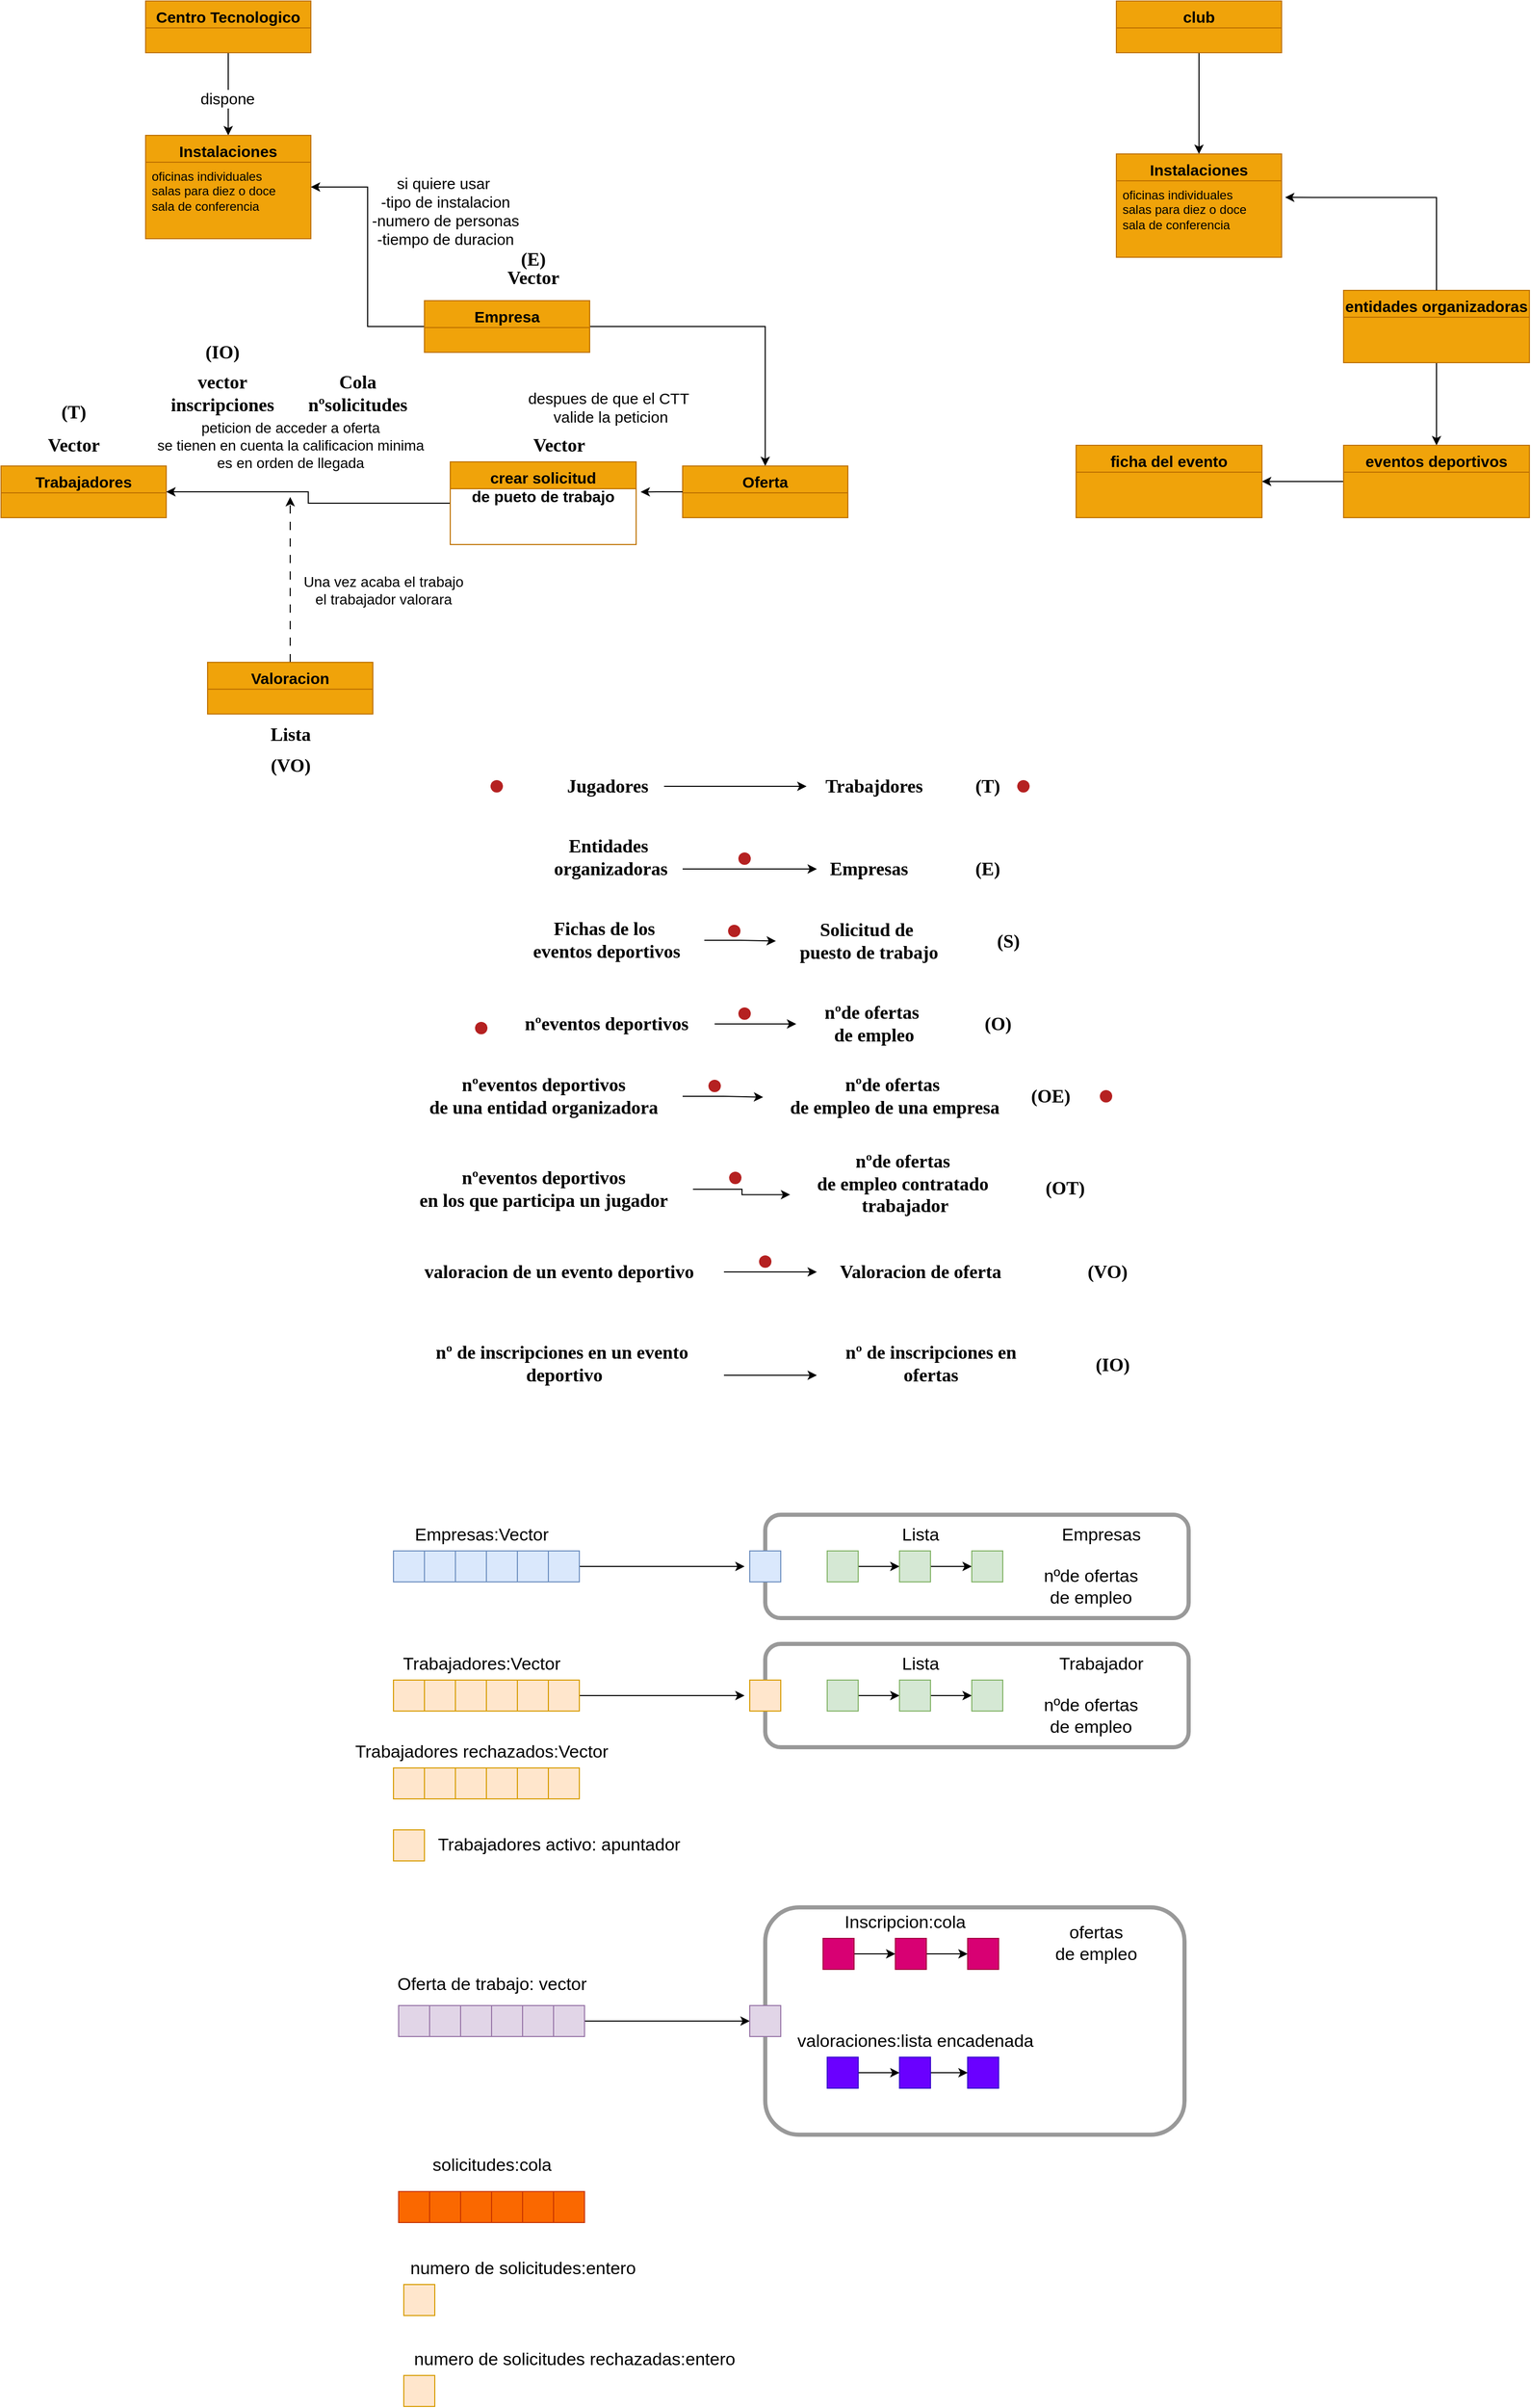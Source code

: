 <mxfile version="22.0.6" type="github">
  <diagram id="C5RBs43oDa-KdzZeNtuy" name="Page-1">
    <mxGraphModel dx="989" dy="1003" grid="1" gridSize="10" guides="1" tooltips="1" connect="1" arrows="1" fold="1" page="1" pageScale="1" pageWidth="827" pageHeight="1169" math="0" shadow="0">
      <root>
        <mxCell id="WIyWlLk6GJQsqaUBKTNV-0" />
        <mxCell id="WIyWlLk6GJQsqaUBKTNV-1" parent="WIyWlLk6GJQsqaUBKTNV-0" />
        <mxCell id="RNl5JlypkhgmCUlUvG7p-22" style="edgeStyle=orthogonalEdgeStyle;rounded=0;orthogonalLoop=1;jettySize=auto;html=1;entryX=0.5;entryY=0;entryDx=0;entryDy=0;" parent="WIyWlLk6GJQsqaUBKTNV-1" source="RNl5JlypkhgmCUlUvG7p-14" target="RNl5JlypkhgmCUlUvG7p-20" edge="1">
          <mxGeometry relative="1" as="geometry" />
        </mxCell>
        <mxCell id="RNl5JlypkhgmCUlUvG7p-23" value="&lt;font style=&quot;font-size: 15px;&quot;&gt;dispone&lt;/font&gt;" style="edgeLabel;html=1;align=center;verticalAlign=middle;resizable=0;points=[];" parent="RNl5JlypkhgmCUlUvG7p-22" vertex="1" connectable="0">
          <mxGeometry x="0.093" y="-1" relative="1" as="geometry">
            <mxPoint as="offset" />
          </mxGeometry>
        </mxCell>
        <mxCell id="RNl5JlypkhgmCUlUvG7p-14" value="&lt;font style=&quot;font-size: 15px;&quot;&gt;Centro Tecnologico&lt;/font&gt;" style="swimlane;fontStyle=1;align=center;verticalAlign=top;childLayout=stackLayout;horizontal=1;startSize=26;horizontalStack=0;resizeParent=1;resizeParentMax=0;resizeLast=0;collapsible=1;marginBottom=0;whiteSpace=wrap;html=1;fillColor=#f0a30a;fontColor=#000000;strokeColor=#BD7000;" parent="WIyWlLk6GJQsqaUBKTNV-1" vertex="1">
          <mxGeometry x="340" y="40" width="160" height="50" as="geometry" />
        </mxCell>
        <mxCell id="RNl5JlypkhgmCUlUvG7p-15" value="" style="text;strokeColor=#BD7000;fillColor=#f0a30a;align=left;verticalAlign=top;spacingLeft=4;spacingRight=4;overflow=hidden;rotatable=0;points=[[0,0.5],[1,0.5]];portConstraint=eastwest;whiteSpace=wrap;html=1;fontColor=#000000;" parent="RNl5JlypkhgmCUlUvG7p-14" vertex="1">
          <mxGeometry y="26" width="160" height="24" as="geometry" />
        </mxCell>
        <mxCell id="RNl5JlypkhgmCUlUvG7p-20" value="&lt;font style=&quot;font-size: 15px;&quot;&gt;Instalaciones&lt;/font&gt;" style="swimlane;fontStyle=1;align=center;verticalAlign=top;childLayout=stackLayout;horizontal=1;startSize=26;horizontalStack=0;resizeParent=1;resizeParentMax=0;resizeLast=0;collapsible=1;marginBottom=0;whiteSpace=wrap;html=1;fillColor=#f0a30a;fontColor=#000000;strokeColor=#BD7000;" parent="WIyWlLk6GJQsqaUBKTNV-1" vertex="1">
          <mxGeometry x="340" y="170" width="160" height="100" as="geometry" />
        </mxCell>
        <mxCell id="RNl5JlypkhgmCUlUvG7p-21" value="oficinas individuales&lt;br&gt;salas para diez o doce&lt;br&gt;sala de conferencia" style="text;strokeColor=#BD7000;fillColor=#f0a30a;align=left;verticalAlign=top;spacingLeft=4;spacingRight=4;overflow=hidden;rotatable=0;points=[[0,0.5],[1,0.5]];portConstraint=eastwest;whiteSpace=wrap;html=1;fontColor=#000000;" parent="RNl5JlypkhgmCUlUvG7p-20" vertex="1">
          <mxGeometry y="26" width="160" height="74" as="geometry" />
        </mxCell>
        <mxCell id="RNl5JlypkhgmCUlUvG7p-26" style="edgeStyle=orthogonalEdgeStyle;rounded=0;orthogonalLoop=1;jettySize=auto;html=1;entryX=1;entryY=0.5;entryDx=0;entryDy=0;" parent="WIyWlLk6GJQsqaUBKTNV-1" source="RNl5JlypkhgmCUlUvG7p-24" target="RNl5JlypkhgmCUlUvG7p-20" edge="1">
          <mxGeometry relative="1" as="geometry" />
        </mxCell>
        <mxCell id="RNl5JlypkhgmCUlUvG7p-30" style="edgeStyle=orthogonalEdgeStyle;rounded=0;orthogonalLoop=1;jettySize=auto;html=1;entryX=0.5;entryY=0;entryDx=0;entryDy=0;" parent="WIyWlLk6GJQsqaUBKTNV-1" source="RNl5JlypkhgmCUlUvG7p-24" target="RNl5JlypkhgmCUlUvG7p-28" edge="1">
          <mxGeometry relative="1" as="geometry" />
        </mxCell>
        <mxCell id="RNl5JlypkhgmCUlUvG7p-24" value="&lt;font style=&quot;font-size: 15px;&quot;&gt;Empresa&lt;/font&gt;" style="swimlane;fontStyle=1;align=center;verticalAlign=top;childLayout=stackLayout;horizontal=1;startSize=26;horizontalStack=0;resizeParent=1;resizeParentMax=0;resizeLast=0;collapsible=1;marginBottom=0;whiteSpace=wrap;html=1;fillColor=#f0a30a;fontColor=#000000;strokeColor=#BD7000;" parent="WIyWlLk6GJQsqaUBKTNV-1" vertex="1">
          <mxGeometry x="610" y="330" width="160" height="50" as="geometry" />
        </mxCell>
        <mxCell id="RNl5JlypkhgmCUlUvG7p-25" value="" style="text;strokeColor=#BD7000;fillColor=#f0a30a;align=left;verticalAlign=top;spacingLeft=4;spacingRight=4;overflow=hidden;rotatable=0;points=[[0,0.5],[1,0.5]];portConstraint=eastwest;whiteSpace=wrap;html=1;fontColor=#000000;" parent="RNl5JlypkhgmCUlUvG7p-24" vertex="1">
          <mxGeometry y="26" width="160" height="24" as="geometry" />
        </mxCell>
        <mxCell id="RNl5JlypkhgmCUlUvG7p-27" value="&lt;font style=&quot;font-size: 15px;&quot;&gt;si quiere usar&amp;nbsp;&lt;br&gt;-tipo de instalacion&lt;br&gt;-numero de personas&lt;br&gt;-tiempo de duracion&lt;/font&gt;" style="text;html=1;align=center;verticalAlign=middle;resizable=0;points=[];autosize=1;strokeColor=none;fillColor=none;" parent="WIyWlLk6GJQsqaUBKTNV-1" vertex="1">
          <mxGeometry x="545" y="198" width="170" height="90" as="geometry" />
        </mxCell>
        <mxCell id="RNl5JlypkhgmCUlUvG7p-28" value="&lt;font style=&quot;font-size: 15px;&quot;&gt;Oferta&lt;/font&gt;" style="swimlane;fontStyle=1;align=center;verticalAlign=top;childLayout=stackLayout;horizontal=1;startSize=26;horizontalStack=0;resizeParent=1;resizeParentMax=0;resizeLast=0;collapsible=1;marginBottom=0;whiteSpace=wrap;html=1;fillColor=#f0a30a;fontColor=#000000;strokeColor=#BD7000;" parent="WIyWlLk6GJQsqaUBKTNV-1" vertex="1">
          <mxGeometry x="860" y="490" width="160" height="50" as="geometry" />
        </mxCell>
        <mxCell id="RNl5JlypkhgmCUlUvG7p-29" value="" style="text;strokeColor=#BD7000;fillColor=#f0a30a;align=left;verticalAlign=top;spacingLeft=4;spacingRight=4;overflow=hidden;rotatable=0;points=[[0,0.5],[1,0.5]];portConstraint=eastwest;whiteSpace=wrap;html=1;fontColor=#000000;" parent="RNl5JlypkhgmCUlUvG7p-28" vertex="1">
          <mxGeometry y="26" width="160" height="24" as="geometry" />
        </mxCell>
        <mxCell id="RNl5JlypkhgmCUlUvG7p-31" value="&lt;font style=&quot;font-size: 15px;&quot;&gt;despues de que el CTT&amp;nbsp;&lt;br&gt;valide la peticion&lt;/font&gt;" style="text;html=1;align=center;verticalAlign=middle;resizable=0;points=[];autosize=1;strokeColor=none;fillColor=none;" parent="WIyWlLk6GJQsqaUBKTNV-1" vertex="1">
          <mxGeometry x="700" y="408" width="180" height="50" as="geometry" />
        </mxCell>
        <mxCell id="RNl5JlypkhgmCUlUvG7p-32" value="&lt;font style=&quot;font-size: 15px;&quot;&gt;Trabajadores&lt;/font&gt;" style="swimlane;fontStyle=1;align=center;verticalAlign=top;childLayout=stackLayout;horizontal=1;startSize=26;horizontalStack=0;resizeParent=1;resizeParentMax=0;resizeLast=0;collapsible=1;marginBottom=0;whiteSpace=wrap;html=1;fillColor=#f0a30a;fontColor=#000000;strokeColor=#BD7000;" parent="WIyWlLk6GJQsqaUBKTNV-1" vertex="1">
          <mxGeometry x="200" y="490" width="160" height="50" as="geometry" />
        </mxCell>
        <mxCell id="RNl5JlypkhgmCUlUvG7p-33" value="" style="text;strokeColor=#BD7000;fillColor=#f0a30a;align=left;verticalAlign=top;spacingLeft=4;spacingRight=4;overflow=hidden;rotatable=0;points=[[0,0.5],[1,0.5]];portConstraint=eastwest;whiteSpace=wrap;html=1;fontColor=#000000;" parent="RNl5JlypkhgmCUlUvG7p-32" vertex="1">
          <mxGeometry y="26" width="160" height="24" as="geometry" />
        </mxCell>
        <mxCell id="RNl5JlypkhgmCUlUvG7p-35" value="&lt;font style=&quot;font-size: 14px;&quot;&gt;peticion de acceder a oferta&lt;br&gt;se tienen en cuenta la calificacion minima&lt;br&gt;es en orden de llegada&lt;/font&gt;" style="text;html=1;align=center;verticalAlign=middle;resizable=0;points=[];autosize=1;strokeColor=none;fillColor=none;" parent="WIyWlLk6GJQsqaUBKTNV-1" vertex="1">
          <mxGeometry x="340" y="440" width="280" height="60" as="geometry" />
        </mxCell>
        <mxCell id="RNl5JlypkhgmCUlUvG7p-38" style="edgeStyle=orthogonalEdgeStyle;rounded=0;orthogonalLoop=1;jettySize=auto;html=1;dashed=1;dashPattern=8 8;" parent="WIyWlLk6GJQsqaUBKTNV-1" source="RNl5JlypkhgmCUlUvG7p-36" edge="1">
          <mxGeometry relative="1" as="geometry">
            <mxPoint x="480" y="520" as="targetPoint" />
          </mxGeometry>
        </mxCell>
        <mxCell id="RNl5JlypkhgmCUlUvG7p-36" value="&lt;font style=&quot;font-size: 15px;&quot;&gt;Valoracion&lt;/font&gt;" style="swimlane;fontStyle=1;align=center;verticalAlign=top;childLayout=stackLayout;horizontal=1;startSize=26;horizontalStack=0;resizeParent=1;resizeParentMax=0;resizeLast=0;collapsible=1;marginBottom=0;whiteSpace=wrap;html=1;fillColor=#f0a30a;fontColor=#000000;strokeColor=#BD7000;" parent="WIyWlLk6GJQsqaUBKTNV-1" vertex="1">
          <mxGeometry x="400" y="680" width="160" height="50" as="geometry" />
        </mxCell>
        <mxCell id="RNl5JlypkhgmCUlUvG7p-37" value="" style="text;strokeColor=#BD7000;fillColor=#f0a30a;align=left;verticalAlign=top;spacingLeft=4;spacingRight=4;overflow=hidden;rotatable=0;points=[[0,0.5],[1,0.5]];portConstraint=eastwest;whiteSpace=wrap;html=1;fontColor=#000000;" parent="RNl5JlypkhgmCUlUvG7p-36" vertex="1">
          <mxGeometry y="26" width="160" height="24" as="geometry" />
        </mxCell>
        <mxCell id="RNl5JlypkhgmCUlUvG7p-39" value="&lt;font style=&quot;font-size: 14px;&quot;&gt;Una vez acaba el trabajo&lt;br&gt;el trabajador valorara&lt;/font&gt;" style="text;html=1;align=center;verticalAlign=middle;resizable=0;points=[];autosize=1;strokeColor=none;fillColor=none;" parent="WIyWlLk6GJQsqaUBKTNV-1" vertex="1">
          <mxGeometry x="480" y="585" width="180" height="50" as="geometry" />
        </mxCell>
        <mxCell id="RNl5JlypkhgmCUlUvG7p-40" value="&lt;font face=&quot;Comic Sans MS&quot; style=&quot;font-size: 18px;&quot;&gt;&lt;b&gt;Vector&lt;/b&gt;&lt;/font&gt;" style="text;html=1;align=center;verticalAlign=middle;resizable=0;points=[];autosize=1;strokeColor=none;fillColor=none;" parent="WIyWlLk6GJQsqaUBKTNV-1" vertex="1">
          <mxGeometry x="230" y="450" width="80" height="40" as="geometry" />
        </mxCell>
        <mxCell id="RNl5JlypkhgmCUlUvG7p-41" value="&lt;font face=&quot;Comic Sans MS&quot; style=&quot;font-size: 18px;&quot;&gt;&lt;b&gt;Vector&lt;/b&gt;&lt;/font&gt;" style="text;html=1;align=center;verticalAlign=middle;resizable=0;points=[];autosize=1;strokeColor=none;fillColor=none;" parent="WIyWlLk6GJQsqaUBKTNV-1" vertex="1">
          <mxGeometry x="700" y="450" width="80" height="40" as="geometry" />
        </mxCell>
        <mxCell id="RNl5JlypkhgmCUlUvG7p-42" value="&lt;font face=&quot;Comic Sans MS&quot; style=&quot;font-size: 18px;&quot;&gt;&lt;b&gt;Cola&lt;br&gt;nºsolicitudes&lt;br&gt;&lt;/b&gt;&lt;/font&gt;" style="text;html=1;align=center;verticalAlign=middle;resizable=0;points=[];autosize=1;strokeColor=none;fillColor=none;" parent="WIyWlLk6GJQsqaUBKTNV-1" vertex="1">
          <mxGeometry x="480" y="390" width="130" height="60" as="geometry" />
        </mxCell>
        <mxCell id="RNl5JlypkhgmCUlUvG7p-43" value="&lt;font face=&quot;Comic Sans MS&quot; style=&quot;font-size: 18px;&quot;&gt;&lt;b&gt;Vector&lt;/b&gt;&lt;/font&gt;" style="text;html=1;align=center;verticalAlign=middle;resizable=0;points=[];autosize=1;strokeColor=none;fillColor=none;" parent="WIyWlLk6GJQsqaUBKTNV-1" vertex="1">
          <mxGeometry x="675" y="288" width="80" height="40" as="geometry" />
        </mxCell>
        <mxCell id="RNl5JlypkhgmCUlUvG7p-44" value="&lt;font face=&quot;Comic Sans MS&quot; style=&quot;font-size: 18px;&quot;&gt;&lt;b&gt;Lista&lt;/b&gt;&lt;/font&gt;" style="text;html=1;align=center;verticalAlign=middle;resizable=0;points=[];autosize=1;strokeColor=none;fillColor=none;" parent="WIyWlLk6GJQsqaUBKTNV-1" vertex="1">
          <mxGeometry x="445" y="730" width="70" height="40" as="geometry" />
        </mxCell>
        <mxCell id="RNl5JlypkhgmCUlUvG7p-45" value="&lt;font face=&quot;Comic Sans MS&quot; style=&quot;font-size: 18px;&quot;&gt;&lt;b&gt;vector&lt;br&gt;inscripciones&lt;br&gt;&lt;/b&gt;&lt;/font&gt;" style="text;html=1;align=center;verticalAlign=middle;resizable=0;points=[];autosize=1;strokeColor=none;fillColor=none;" parent="WIyWlLk6GJQsqaUBKTNV-1" vertex="1">
          <mxGeometry x="349" y="390" width="130" height="60" as="geometry" />
        </mxCell>
        <mxCell id="RNl5JlypkhgmCUlUvG7p-46" value="&lt;font face=&quot;Comic Sans MS&quot; style=&quot;font-size: 18px;&quot;&gt;&lt;b&gt;(T)&lt;/b&gt;&lt;/font&gt;" style="text;html=1;align=center;verticalAlign=middle;resizable=0;points=[];autosize=1;strokeColor=none;fillColor=none;" parent="WIyWlLk6GJQsqaUBKTNV-1" vertex="1">
          <mxGeometry x="245" y="418" width="50" height="40" as="geometry" />
        </mxCell>
        <mxCell id="RNl5JlypkhgmCUlUvG7p-47" value="&lt;font face=&quot;Comic Sans MS&quot; style=&quot;font-size: 18px;&quot;&gt;&lt;b&gt;(IO)&lt;/b&gt;&lt;/font&gt;" style="text;html=1;align=center;verticalAlign=middle;resizable=0;points=[];autosize=1;strokeColor=none;fillColor=none;" parent="WIyWlLk6GJQsqaUBKTNV-1" vertex="1">
          <mxGeometry x="384" y="360" width="60" height="40" as="geometry" />
        </mxCell>
        <mxCell id="RNl5JlypkhgmCUlUvG7p-48" value="&lt;font face=&quot;Comic Sans MS&quot; style=&quot;font-size: 18px;&quot;&gt;&lt;b&gt;(VO)&lt;/b&gt;&lt;/font&gt;" style="text;html=1;align=center;verticalAlign=middle;resizable=0;points=[];autosize=1;strokeColor=none;fillColor=none;" parent="WIyWlLk6GJQsqaUBKTNV-1" vertex="1">
          <mxGeometry x="450" y="760" width="60" height="40" as="geometry" />
        </mxCell>
        <mxCell id="RNl5JlypkhgmCUlUvG7p-49" value="&lt;font face=&quot;Comic Sans MS&quot;&gt;&lt;span style=&quot;font-size: 18px;&quot;&gt;&lt;b&gt;(E)&lt;/b&gt;&lt;/span&gt;&lt;/font&gt;" style="text;html=1;align=center;verticalAlign=middle;resizable=0;points=[];autosize=1;strokeColor=none;fillColor=none;" parent="WIyWlLk6GJQsqaUBKTNV-1" vertex="1">
          <mxGeometry x="690" y="270" width="50" height="40" as="geometry" />
        </mxCell>
        <mxCell id="_K2y9GVvMoKha1thNPKI-4" style="edgeStyle=orthogonalEdgeStyle;rounded=0;orthogonalLoop=1;jettySize=auto;html=1;entryX=0.5;entryY=0;entryDx=0;entryDy=0;" edge="1" parent="WIyWlLk6GJQsqaUBKTNV-1" source="_K2y9GVvMoKha1thNPKI-0" target="_K2y9GVvMoKha1thNPKI-2">
          <mxGeometry relative="1" as="geometry" />
        </mxCell>
        <mxCell id="_K2y9GVvMoKha1thNPKI-0" value="&lt;font style=&quot;font-size: 15px;&quot;&gt;club&lt;/font&gt;" style="swimlane;fontStyle=1;align=center;verticalAlign=top;childLayout=stackLayout;horizontal=1;startSize=26;horizontalStack=0;resizeParent=1;resizeParentMax=0;resizeLast=0;collapsible=1;marginBottom=0;whiteSpace=wrap;html=1;fillColor=#f0a30a;fontColor=#000000;strokeColor=#BD7000;" vertex="1" parent="WIyWlLk6GJQsqaUBKTNV-1">
          <mxGeometry x="1280" y="40" width="160" height="50" as="geometry" />
        </mxCell>
        <mxCell id="_K2y9GVvMoKha1thNPKI-1" value="" style="text;strokeColor=#BD7000;fillColor=#f0a30a;align=left;verticalAlign=top;spacingLeft=4;spacingRight=4;overflow=hidden;rotatable=0;points=[[0,0.5],[1,0.5]];portConstraint=eastwest;whiteSpace=wrap;html=1;fontColor=#000000;" vertex="1" parent="_K2y9GVvMoKha1thNPKI-0">
          <mxGeometry y="26" width="160" height="24" as="geometry" />
        </mxCell>
        <mxCell id="_K2y9GVvMoKha1thNPKI-2" value="&lt;font style=&quot;font-size: 15px;&quot;&gt;Instalaciones&lt;/font&gt;" style="swimlane;fontStyle=1;align=center;verticalAlign=top;childLayout=stackLayout;horizontal=1;startSize=26;horizontalStack=0;resizeParent=1;resizeParentMax=0;resizeLast=0;collapsible=1;marginBottom=0;whiteSpace=wrap;html=1;fillColor=#f0a30a;fontColor=#000000;strokeColor=#BD7000;" vertex="1" parent="WIyWlLk6GJQsqaUBKTNV-1">
          <mxGeometry x="1280" y="188" width="160" height="100" as="geometry" />
        </mxCell>
        <mxCell id="_K2y9GVvMoKha1thNPKI-3" value="oficinas individuales&lt;br&gt;salas para diez o doce&lt;br&gt;sala de conferencia" style="text;strokeColor=#BD7000;fillColor=#f0a30a;align=left;verticalAlign=top;spacingLeft=4;spacingRight=4;overflow=hidden;rotatable=0;points=[[0,0.5],[1,0.5]];portConstraint=eastwest;whiteSpace=wrap;html=1;fontColor=#000000;" vertex="1" parent="_K2y9GVvMoKha1thNPKI-2">
          <mxGeometry y="26" width="160" height="74" as="geometry" />
        </mxCell>
        <mxCell id="_K2y9GVvMoKha1thNPKI-9" style="edgeStyle=orthogonalEdgeStyle;rounded=0;orthogonalLoop=1;jettySize=auto;html=1;entryX=0.5;entryY=0;entryDx=0;entryDy=0;" edge="1" parent="WIyWlLk6GJQsqaUBKTNV-1" source="_K2y9GVvMoKha1thNPKI-5" target="_K2y9GVvMoKha1thNPKI-7">
          <mxGeometry relative="1" as="geometry" />
        </mxCell>
        <mxCell id="_K2y9GVvMoKha1thNPKI-5" value="&lt;font style=&quot;font-size: 15px;&quot;&gt;entidades organizadoras&lt;/font&gt;" style="swimlane;fontStyle=1;align=center;verticalAlign=top;childLayout=stackLayout;horizontal=1;startSize=26;horizontalStack=0;resizeParent=1;resizeParentMax=0;resizeLast=0;collapsible=1;marginBottom=0;whiteSpace=wrap;html=1;fillColor=#f0a30a;fontColor=#000000;strokeColor=#BD7000;" vertex="1" parent="WIyWlLk6GJQsqaUBKTNV-1">
          <mxGeometry x="1500" y="320" width="180" height="70" as="geometry" />
        </mxCell>
        <mxCell id="_K2y9GVvMoKha1thNPKI-6" value="" style="text;strokeColor=#BD7000;fillColor=#f0a30a;align=left;verticalAlign=top;spacingLeft=4;spacingRight=4;overflow=hidden;rotatable=0;points=[[0,0.5],[1,0.5]];portConstraint=eastwest;whiteSpace=wrap;html=1;fontColor=#000000;" vertex="1" parent="_K2y9GVvMoKha1thNPKI-5">
          <mxGeometry y="26" width="180" height="44" as="geometry" />
        </mxCell>
        <mxCell id="_K2y9GVvMoKha1thNPKI-13" style="edgeStyle=orthogonalEdgeStyle;rounded=0;orthogonalLoop=1;jettySize=auto;html=1;entryX=1;entryY=0.5;entryDx=0;entryDy=0;" edge="1" parent="WIyWlLk6GJQsqaUBKTNV-1" source="_K2y9GVvMoKha1thNPKI-7" target="_K2y9GVvMoKha1thNPKI-11">
          <mxGeometry relative="1" as="geometry" />
        </mxCell>
        <mxCell id="_K2y9GVvMoKha1thNPKI-7" value="&lt;font style=&quot;font-size: 15px;&quot;&gt;eventos deportivos&lt;/font&gt;" style="swimlane;fontStyle=1;align=center;verticalAlign=top;childLayout=stackLayout;horizontal=1;startSize=26;horizontalStack=0;resizeParent=1;resizeParentMax=0;resizeLast=0;collapsible=1;marginBottom=0;whiteSpace=wrap;html=1;fillColor=#f0a30a;fontColor=#000000;strokeColor=#BD7000;" vertex="1" parent="WIyWlLk6GJQsqaUBKTNV-1">
          <mxGeometry x="1500" y="470" width="180" height="70" as="geometry" />
        </mxCell>
        <mxCell id="_K2y9GVvMoKha1thNPKI-8" value="" style="text;strokeColor=#BD7000;fillColor=#f0a30a;align=left;verticalAlign=top;spacingLeft=4;spacingRight=4;overflow=hidden;rotatable=0;points=[[0,0.5],[1,0.5]];portConstraint=eastwest;whiteSpace=wrap;html=1;fontColor=#000000;" vertex="1" parent="_K2y9GVvMoKha1thNPKI-7">
          <mxGeometry y="26" width="180" height="44" as="geometry" />
        </mxCell>
        <mxCell id="_K2y9GVvMoKha1thNPKI-10" style="edgeStyle=orthogonalEdgeStyle;rounded=0;orthogonalLoop=1;jettySize=auto;html=1;entryX=1.021;entryY=0.217;entryDx=0;entryDy=0;entryPerimeter=0;" edge="1" parent="WIyWlLk6GJQsqaUBKTNV-1" source="_K2y9GVvMoKha1thNPKI-5" target="_K2y9GVvMoKha1thNPKI-3">
          <mxGeometry relative="1" as="geometry" />
        </mxCell>
        <mxCell id="_K2y9GVvMoKha1thNPKI-11" value="&lt;font style=&quot;font-size: 15px;&quot;&gt;ficha del evento&lt;/font&gt;" style="swimlane;fontStyle=1;align=center;verticalAlign=top;childLayout=stackLayout;horizontal=1;startSize=26;horizontalStack=0;resizeParent=1;resizeParentMax=0;resizeLast=0;collapsible=1;marginBottom=0;whiteSpace=wrap;html=1;fillColor=#f0a30a;fontColor=#000000;strokeColor=#BD7000;" vertex="1" parent="WIyWlLk6GJQsqaUBKTNV-1">
          <mxGeometry x="1241" y="470" width="180" height="70" as="geometry" />
        </mxCell>
        <mxCell id="_K2y9GVvMoKha1thNPKI-12" value="" style="text;strokeColor=#BD7000;fillColor=#f0a30a;align=left;verticalAlign=top;spacingLeft=4;spacingRight=4;overflow=hidden;rotatable=0;points=[[0,0.5],[1,0.5]];portConstraint=eastwest;whiteSpace=wrap;html=1;fontColor=#000000;" vertex="1" parent="_K2y9GVvMoKha1thNPKI-11">
          <mxGeometry y="26" width="180" height="44" as="geometry" />
        </mxCell>
        <mxCell id="_K2y9GVvMoKha1thNPKI-17" style="edgeStyle=orthogonalEdgeStyle;rounded=0;orthogonalLoop=1;jettySize=auto;html=1;" edge="1" parent="WIyWlLk6GJQsqaUBKTNV-1" source="_K2y9GVvMoKha1thNPKI-14" target="RNl5JlypkhgmCUlUvG7p-32">
          <mxGeometry relative="1" as="geometry" />
        </mxCell>
        <mxCell id="_K2y9GVvMoKha1thNPKI-14" value="&lt;font style=&quot;font-size: 15px;&quot;&gt;crear solicitud&lt;br&gt;de pueto de trabajo&lt;br&gt;&lt;/font&gt;" style="swimlane;fontStyle=1;align=center;verticalAlign=top;childLayout=stackLayout;horizontal=1;startSize=26;horizontalStack=0;resizeParent=1;resizeParentMax=0;resizeLast=0;collapsible=1;marginBottom=0;whiteSpace=wrap;html=1;fillColor=#f0a30a;fontColor=#000000;strokeColor=#BD7000;" vertex="1" collapsed="1" parent="WIyWlLk6GJQsqaUBKTNV-1">
          <mxGeometry x="635" y="486" width="180" height="80" as="geometry">
            <mxRectangle x="635" y="490" width="175" height="50" as="alternateBounds" />
          </mxGeometry>
        </mxCell>
        <mxCell id="_K2y9GVvMoKha1thNPKI-15" value="" style="text;strokeColor=#BD7000;fillColor=#f0a30a;align=left;verticalAlign=top;spacingLeft=4;spacingRight=4;overflow=hidden;rotatable=0;points=[[0,0.5],[1,0.5]];portConstraint=eastwest;whiteSpace=wrap;html=1;fontColor=#000000;" vertex="1" parent="_K2y9GVvMoKha1thNPKI-14">
          <mxGeometry y="26" width="175" height="24" as="geometry" />
        </mxCell>
        <mxCell id="_K2y9GVvMoKha1thNPKI-16" style="edgeStyle=orthogonalEdgeStyle;rounded=0;orthogonalLoop=1;jettySize=auto;html=1;entryX=1.024;entryY=0.364;entryDx=0;entryDy=0;entryPerimeter=0;" edge="1" parent="WIyWlLk6GJQsqaUBKTNV-1" source="RNl5JlypkhgmCUlUvG7p-28" target="_K2y9GVvMoKha1thNPKI-14">
          <mxGeometry relative="1" as="geometry" />
        </mxCell>
        <mxCell id="_K2y9GVvMoKha1thNPKI-20" style="edgeStyle=orthogonalEdgeStyle;rounded=0;orthogonalLoop=1;jettySize=auto;html=1;" edge="1" parent="WIyWlLk6GJQsqaUBKTNV-1" source="_K2y9GVvMoKha1thNPKI-18" target="_K2y9GVvMoKha1thNPKI-19">
          <mxGeometry relative="1" as="geometry" />
        </mxCell>
        <mxCell id="_K2y9GVvMoKha1thNPKI-18" value="&lt;font face=&quot;Comic Sans MS&quot; style=&quot;font-size: 18px;&quot;&gt;&lt;b&gt;Jugadores&lt;/b&gt;&lt;/font&gt;" style="text;html=1;align=center;verticalAlign=middle;resizable=0;points=[];autosize=1;strokeColor=none;fillColor=none;" vertex="1" parent="WIyWlLk6GJQsqaUBKTNV-1">
          <mxGeometry x="732" y="780" width="110" height="40" as="geometry" />
        </mxCell>
        <mxCell id="_K2y9GVvMoKha1thNPKI-19" value="&lt;font face=&quot;Comic Sans MS&quot; style=&quot;font-size: 18px;&quot;&gt;&lt;b&gt;Trabajdores&lt;/b&gt;&lt;/font&gt;" style="text;html=1;align=center;verticalAlign=middle;resizable=0;points=[];autosize=1;strokeColor=none;fillColor=none;" vertex="1" parent="WIyWlLk6GJQsqaUBKTNV-1">
          <mxGeometry x="980" y="780" width="130" height="40" as="geometry" />
        </mxCell>
        <mxCell id="_K2y9GVvMoKha1thNPKI-23" style="edgeStyle=orthogonalEdgeStyle;rounded=0;orthogonalLoop=1;jettySize=auto;html=1;" edge="1" parent="WIyWlLk6GJQsqaUBKTNV-1" source="_K2y9GVvMoKha1thNPKI-21" target="_K2y9GVvMoKha1thNPKI-22">
          <mxGeometry relative="1" as="geometry" />
        </mxCell>
        <mxCell id="_K2y9GVvMoKha1thNPKI-21" value="&lt;font face=&quot;Comic Sans MS&quot; style=&quot;font-size: 18px;&quot;&gt;&lt;b&gt;Entidades&amp;nbsp;&lt;br&gt;organizadoras&lt;br&gt;&lt;br&gt;&lt;/b&gt;&lt;/font&gt;" style="text;html=1;align=center;verticalAlign=middle;resizable=0;points=[];autosize=1;strokeColor=none;fillColor=none;" vertex="1" parent="WIyWlLk6GJQsqaUBKTNV-1">
          <mxGeometry x="720" y="840" width="140" height="80" as="geometry" />
        </mxCell>
        <mxCell id="_K2y9GVvMoKha1thNPKI-22" value="&lt;font face=&quot;Comic Sans MS&quot; style=&quot;font-size: 18px;&quot;&gt;&lt;b&gt;Empresas&lt;/b&gt;&lt;/font&gt;" style="text;html=1;align=center;verticalAlign=middle;resizable=0;points=[];autosize=1;strokeColor=none;fillColor=none;" vertex="1" parent="WIyWlLk6GJQsqaUBKTNV-1">
          <mxGeometry x="990" y="860" width="100" height="40" as="geometry" />
        </mxCell>
        <mxCell id="_K2y9GVvMoKha1thNPKI-24" value="&lt;font face=&quot;Comic Sans MS&quot; style=&quot;font-size: 18px;&quot;&gt;&lt;b&gt;Fichas de los&amp;nbsp;&lt;br&gt;eventos deportivos&lt;br&gt;&lt;/b&gt;&lt;/font&gt;" style="text;html=1;align=center;verticalAlign=middle;resizable=0;points=[];autosize=1;strokeColor=none;fillColor=none;" vertex="1" parent="WIyWlLk6GJQsqaUBKTNV-1">
          <mxGeometry x="691" y="919" width="190" height="60" as="geometry" />
        </mxCell>
        <mxCell id="_K2y9GVvMoKha1thNPKI-26" value="&lt;font face=&quot;Comic Sans MS&quot; style=&quot;font-size: 18px;&quot;&gt;&lt;b&gt;Solicitud de&amp;nbsp;&lt;br&gt;puesto de trabajo&lt;br&gt;&lt;/b&gt;&lt;/font&gt;" style="text;html=1;align=center;verticalAlign=middle;resizable=0;points=[];autosize=1;strokeColor=none;fillColor=none;" vertex="1" parent="WIyWlLk6GJQsqaUBKTNV-1">
          <mxGeometry x="950" y="920" width="180" height="60" as="geometry" />
        </mxCell>
        <mxCell id="_K2y9GVvMoKha1thNPKI-27" style="edgeStyle=orthogonalEdgeStyle;rounded=0;orthogonalLoop=1;jettySize=auto;html=1;entryX=0.002;entryY=0.496;entryDx=0;entryDy=0;entryPerimeter=0;" edge="1" parent="WIyWlLk6GJQsqaUBKTNV-1" source="_K2y9GVvMoKha1thNPKI-24" target="_K2y9GVvMoKha1thNPKI-26">
          <mxGeometry relative="1" as="geometry" />
        </mxCell>
        <mxCell id="_K2y9GVvMoKha1thNPKI-28" value="&lt;font face=&quot;Comic Sans MS&quot;&gt;&lt;span style=&quot;font-size: 18px;&quot;&gt;&lt;b&gt;(T)&lt;/b&gt;&lt;/span&gt;&lt;/font&gt;" style="text;html=1;align=center;verticalAlign=middle;resizable=0;points=[];autosize=1;strokeColor=none;fillColor=none;" vertex="1" parent="WIyWlLk6GJQsqaUBKTNV-1">
          <mxGeometry x="1130" y="780" width="50" height="40" as="geometry" />
        </mxCell>
        <mxCell id="_K2y9GVvMoKha1thNPKI-29" value="&lt;font face=&quot;Comic Sans MS&quot;&gt;&lt;span style=&quot;font-size: 18px;&quot;&gt;&lt;b&gt;(E)&lt;/b&gt;&lt;/span&gt;&lt;/font&gt;" style="text;html=1;align=center;verticalAlign=middle;resizable=0;points=[];autosize=1;strokeColor=none;fillColor=none;" vertex="1" parent="WIyWlLk6GJQsqaUBKTNV-1">
          <mxGeometry x="1130" y="860" width="50" height="40" as="geometry" />
        </mxCell>
        <mxCell id="_K2y9GVvMoKha1thNPKI-30" value="&lt;font face=&quot;Comic Sans MS&quot;&gt;&lt;span style=&quot;font-size: 18px;&quot;&gt;&lt;b&gt;(S)&lt;/b&gt;&lt;/span&gt;&lt;/font&gt;" style="text;html=1;align=center;verticalAlign=middle;resizable=0;points=[];autosize=1;strokeColor=none;fillColor=none;" vertex="1" parent="WIyWlLk6GJQsqaUBKTNV-1">
          <mxGeometry x="1150" y="930" width="50" height="40" as="geometry" />
        </mxCell>
        <mxCell id="_K2y9GVvMoKha1thNPKI-37" style="edgeStyle=orthogonalEdgeStyle;rounded=0;orthogonalLoop=1;jettySize=auto;html=1;" edge="1" parent="WIyWlLk6GJQsqaUBKTNV-1" source="_K2y9GVvMoKha1thNPKI-31" target="_K2y9GVvMoKha1thNPKI-36">
          <mxGeometry relative="1" as="geometry" />
        </mxCell>
        <mxCell id="_K2y9GVvMoKha1thNPKI-31" value="&lt;font face=&quot;Comic Sans MS&quot; style=&quot;font-size: 18px;&quot;&gt;&lt;b&gt;nºeventos deportivos&lt;br&gt;&lt;/b&gt;&lt;/font&gt;" style="text;html=1;align=center;verticalAlign=middle;resizable=0;points=[];autosize=1;strokeColor=none;fillColor=none;" vertex="1" parent="WIyWlLk6GJQsqaUBKTNV-1">
          <mxGeometry x="681" y="1010" width="210" height="40" as="geometry" />
        </mxCell>
        <mxCell id="_K2y9GVvMoKha1thNPKI-32" value="&lt;font face=&quot;Comic Sans MS&quot; style=&quot;font-size: 18px;&quot;&gt;&lt;b&gt;nºeventos deportivos&lt;br&gt;de una entidad organizadora&lt;br&gt;&lt;/b&gt;&lt;/font&gt;" style="text;html=1;align=center;verticalAlign=middle;resizable=0;points=[];autosize=1;strokeColor=none;fillColor=none;" vertex="1" parent="WIyWlLk6GJQsqaUBKTNV-1">
          <mxGeometry x="590" y="1070" width="270" height="60" as="geometry" />
        </mxCell>
        <mxCell id="_K2y9GVvMoKha1thNPKI-33" value="&lt;font face=&quot;Comic Sans MS&quot; style=&quot;font-size: 18px;&quot;&gt;&lt;b&gt;nºeventos deportivos&lt;br&gt;en los que participa un jugador&lt;br&gt;&lt;/b&gt;&lt;/font&gt;" style="text;html=1;align=center;verticalAlign=middle;resizable=0;points=[];autosize=1;strokeColor=none;fillColor=none;" vertex="1" parent="WIyWlLk6GJQsqaUBKTNV-1">
          <mxGeometry x="580" y="1160" width="290" height="60" as="geometry" />
        </mxCell>
        <mxCell id="_K2y9GVvMoKha1thNPKI-34" value="&lt;font face=&quot;Comic Sans MS&quot; style=&quot;font-size: 18px;&quot;&gt;&lt;b&gt;valoracion de un evento deportivo&lt;br&gt;&lt;/b&gt;&lt;/font&gt;" style="text;html=1;align=center;verticalAlign=middle;resizable=0;points=[];autosize=1;strokeColor=none;fillColor=none;" vertex="1" parent="WIyWlLk6GJQsqaUBKTNV-1">
          <mxGeometry x="580" y="1250" width="320" height="40" as="geometry" />
        </mxCell>
        <mxCell id="_K2y9GVvMoKha1thNPKI-49" style="edgeStyle=orthogonalEdgeStyle;rounded=0;orthogonalLoop=1;jettySize=auto;html=1;" edge="1" parent="WIyWlLk6GJQsqaUBKTNV-1" source="_K2y9GVvMoKha1thNPKI-35" target="_K2y9GVvMoKha1thNPKI-47">
          <mxGeometry relative="1" as="geometry" />
        </mxCell>
        <mxCell id="_K2y9GVvMoKha1thNPKI-35" value="&lt;font face=&quot;Comic Sans MS&quot; style=&quot;font-size: 18px;&quot;&gt;&lt;b&gt;nº de inscripciones en un evento&amp;nbsp;&lt;br&gt;deportivo&lt;br&gt;&lt;br&gt;&lt;/b&gt;&lt;/font&gt;" style="text;html=1;align=center;verticalAlign=middle;resizable=0;points=[];autosize=1;strokeColor=none;fillColor=none;" vertex="1" parent="WIyWlLk6GJQsqaUBKTNV-1">
          <mxGeometry x="590" y="1330" width="310" height="80" as="geometry" />
        </mxCell>
        <mxCell id="_K2y9GVvMoKha1thNPKI-36" value="&lt;font face=&quot;Comic Sans MS&quot; style=&quot;font-size: 18px;&quot;&gt;&lt;b&gt;nºde ofertas&amp;nbsp;&lt;br&gt;de empleo&lt;br&gt;&lt;/b&gt;&lt;/font&gt;" style="text;html=1;align=center;verticalAlign=middle;resizable=0;points=[];autosize=1;strokeColor=none;fillColor=none;" vertex="1" parent="WIyWlLk6GJQsqaUBKTNV-1">
          <mxGeometry x="970" y="1000" width="150" height="60" as="geometry" />
        </mxCell>
        <mxCell id="_K2y9GVvMoKha1thNPKI-38" value="&lt;font face=&quot;Comic Sans MS&quot;&gt;&lt;span style=&quot;font-size: 18px;&quot;&gt;&lt;b&gt;(O)&lt;/b&gt;&lt;/span&gt;&lt;/font&gt;" style="text;html=1;align=center;verticalAlign=middle;resizable=0;points=[];autosize=1;strokeColor=none;fillColor=none;" vertex="1" parent="WIyWlLk6GJQsqaUBKTNV-1">
          <mxGeometry x="1140" y="1010" width="50" height="40" as="geometry" />
        </mxCell>
        <mxCell id="_K2y9GVvMoKha1thNPKI-39" value="&lt;font face=&quot;Comic Sans MS&quot; style=&quot;font-size: 18px;&quot;&gt;&lt;b&gt;nºde ofertas&amp;nbsp;&lt;br&gt;de empleo de una empresa&lt;br&gt;&lt;/b&gt;&lt;/font&gt;" style="text;html=1;align=center;verticalAlign=middle;resizable=0;points=[];autosize=1;strokeColor=none;fillColor=none;" vertex="1" parent="WIyWlLk6GJQsqaUBKTNV-1">
          <mxGeometry x="940" y="1070" width="250" height="60" as="geometry" />
        </mxCell>
        <mxCell id="_K2y9GVvMoKha1thNPKI-40" style="edgeStyle=orthogonalEdgeStyle;rounded=0;orthogonalLoop=1;jettySize=auto;html=1;entryX=-0.008;entryY=0.514;entryDx=0;entryDy=0;entryPerimeter=0;" edge="1" parent="WIyWlLk6GJQsqaUBKTNV-1" source="_K2y9GVvMoKha1thNPKI-32" target="_K2y9GVvMoKha1thNPKI-39">
          <mxGeometry relative="1" as="geometry" />
        </mxCell>
        <mxCell id="_K2y9GVvMoKha1thNPKI-41" value="&lt;font face=&quot;Comic Sans MS&quot;&gt;&lt;span style=&quot;font-size: 18px;&quot;&gt;&lt;b&gt;(OE)&lt;/b&gt;&lt;/span&gt;&lt;/font&gt;" style="text;html=1;align=center;verticalAlign=middle;resizable=0;points=[];autosize=1;strokeColor=none;fillColor=none;" vertex="1" parent="WIyWlLk6GJQsqaUBKTNV-1">
          <mxGeometry x="1186" y="1080" width="60" height="40" as="geometry" />
        </mxCell>
        <mxCell id="_K2y9GVvMoKha1thNPKI-42" value="&lt;font face=&quot;Comic Sans MS&quot; style=&quot;font-size: 18px;&quot;&gt;&lt;b&gt;nºde ofertas&amp;nbsp;&lt;br&gt;de empleo contratado&amp;nbsp;&lt;br&gt;trabajador&lt;br&gt;&lt;/b&gt;&lt;/font&gt;" style="text;html=1;align=center;verticalAlign=middle;resizable=0;points=[];autosize=1;strokeColor=none;fillColor=none;" vertex="1" parent="WIyWlLk6GJQsqaUBKTNV-1">
          <mxGeometry x="965" y="1145" width="220" height="80" as="geometry" />
        </mxCell>
        <mxCell id="_K2y9GVvMoKha1thNPKI-43" style="edgeStyle=orthogonalEdgeStyle;rounded=0;orthogonalLoop=1;jettySize=auto;html=1;entryX=-0.004;entryY=0.628;entryDx=0;entryDy=0;entryPerimeter=0;" edge="1" parent="WIyWlLk6GJQsqaUBKTNV-1" source="_K2y9GVvMoKha1thNPKI-33" target="_K2y9GVvMoKha1thNPKI-42">
          <mxGeometry relative="1" as="geometry" />
        </mxCell>
        <mxCell id="_K2y9GVvMoKha1thNPKI-44" value="&lt;font face=&quot;Comic Sans MS&quot;&gt;&lt;span style=&quot;font-size: 18px;&quot;&gt;&lt;b&gt;(OT)&lt;/b&gt;&lt;/span&gt;&lt;/font&gt;" style="text;html=1;align=center;verticalAlign=middle;resizable=0;points=[];autosize=1;strokeColor=none;fillColor=none;" vertex="1" parent="WIyWlLk6GJQsqaUBKTNV-1">
          <mxGeometry x="1200" y="1169" width="60" height="40" as="geometry" />
        </mxCell>
        <mxCell id="_K2y9GVvMoKha1thNPKI-45" value="&lt;font face=&quot;Comic Sans MS&quot; style=&quot;font-size: 18px;&quot;&gt;&lt;b&gt;Valoracion de oferta&lt;/b&gt;&lt;/font&gt;" style="text;html=1;align=center;verticalAlign=middle;resizable=0;points=[];autosize=1;strokeColor=none;fillColor=none;" vertex="1" parent="WIyWlLk6GJQsqaUBKTNV-1">
          <mxGeometry x="990" y="1250" width="200" height="40" as="geometry" />
        </mxCell>
        <mxCell id="_K2y9GVvMoKha1thNPKI-46" style="edgeStyle=orthogonalEdgeStyle;rounded=0;orthogonalLoop=1;jettySize=auto;html=1;entryX=0;entryY=0.5;entryDx=0;entryDy=0;entryPerimeter=0;" edge="1" parent="WIyWlLk6GJQsqaUBKTNV-1" source="_K2y9GVvMoKha1thNPKI-34" target="_K2y9GVvMoKha1thNPKI-45">
          <mxGeometry relative="1" as="geometry" />
        </mxCell>
        <mxCell id="_K2y9GVvMoKha1thNPKI-47" value="&lt;font face=&quot;Comic Sans MS&quot; style=&quot;font-size: 18px;&quot;&gt;&lt;b&gt;nº de inscripciones en&lt;br&gt;ofertas&lt;br&gt;&lt;br&gt;&lt;/b&gt;&lt;/font&gt;" style="text;html=1;align=center;verticalAlign=middle;resizable=0;points=[];autosize=1;strokeColor=none;fillColor=none;" vertex="1" parent="WIyWlLk6GJQsqaUBKTNV-1">
          <mxGeometry x="990" y="1330" width="220" height="80" as="geometry" />
        </mxCell>
        <mxCell id="_K2y9GVvMoKha1thNPKI-48" value="&lt;font face=&quot;Comic Sans MS&quot;&gt;&lt;span style=&quot;font-size: 18px;&quot;&gt;&lt;b&gt;(VO)&lt;/b&gt;&lt;/span&gt;&lt;/font&gt;" style="text;html=1;align=center;verticalAlign=middle;resizable=0;points=[];autosize=1;strokeColor=none;fillColor=none;" vertex="1" parent="WIyWlLk6GJQsqaUBKTNV-1">
          <mxGeometry x="1241" y="1250" width="60" height="40" as="geometry" />
        </mxCell>
        <mxCell id="_K2y9GVvMoKha1thNPKI-50" value="&lt;font face=&quot;Comic Sans MS&quot;&gt;&lt;span style=&quot;font-size: 18px;&quot;&gt;&lt;b&gt;(IO)&lt;/b&gt;&lt;/span&gt;&lt;/font&gt;" style="text;html=1;align=center;verticalAlign=middle;resizable=0;points=[];autosize=1;strokeColor=none;fillColor=none;" vertex="1" parent="WIyWlLk6GJQsqaUBKTNV-1">
          <mxGeometry x="1246" y="1340" width="60" height="40" as="geometry" />
        </mxCell>
        <mxCell id="_K2y9GVvMoKha1thNPKI-52" value="" style="shape=waypoint;sketch=0;size=6;pointerEvents=1;points=[];fillColor=none;resizable=0;rotatable=0;perimeter=centerPerimeter;snapToPoint=1;fontSize=14;fontColor=#FFC43B;strokeWidth=4;strokeColor=#b52121;" vertex="1" parent="WIyWlLk6GJQsqaUBKTNV-1">
          <mxGeometry x="1180" y="790" width="20" height="20" as="geometry" />
        </mxCell>
        <mxCell id="_K2y9GVvMoKha1thNPKI-54" value="" style="shape=waypoint;sketch=0;size=6;pointerEvents=1;points=[];fillColor=none;resizable=0;rotatable=0;perimeter=centerPerimeter;snapToPoint=1;fontSize=14;fontColor=#FFC43B;strokeWidth=4;strokeColor=#b52121;" vertex="1" parent="WIyWlLk6GJQsqaUBKTNV-1">
          <mxGeometry x="670" y="790" width="20" height="20" as="geometry" />
        </mxCell>
        <mxCell id="_K2y9GVvMoKha1thNPKI-55" value="" style="shape=waypoint;sketch=0;size=6;pointerEvents=1;points=[];fillColor=none;resizable=0;rotatable=0;perimeter=centerPerimeter;snapToPoint=1;fontSize=14;fontColor=#FFC43B;strokeWidth=4;strokeColor=#b52121;" vertex="1" parent="WIyWlLk6GJQsqaUBKTNV-1">
          <mxGeometry x="655" y="1024" width="20" height="20" as="geometry" />
        </mxCell>
        <mxCell id="_K2y9GVvMoKha1thNPKI-56" value="" style="shape=waypoint;sketch=0;size=6;pointerEvents=1;points=[];fillColor=none;resizable=0;rotatable=0;perimeter=centerPerimeter;snapToPoint=1;fontSize=14;fontColor=#FFC43B;strokeWidth=4;strokeColor=#b52121;" vertex="1" parent="WIyWlLk6GJQsqaUBKTNV-1">
          <mxGeometry x="1260" y="1090" width="20" height="20" as="geometry" />
        </mxCell>
        <mxCell id="_K2y9GVvMoKha1thNPKI-57" value="" style="shape=waypoint;sketch=0;size=6;pointerEvents=1;points=[];fillColor=none;resizable=0;rotatable=0;perimeter=centerPerimeter;snapToPoint=1;fontSize=14;fontColor=#FFC43B;strokeWidth=4;strokeColor=#b52121;" vertex="1" parent="WIyWlLk6GJQsqaUBKTNV-1">
          <mxGeometry x="910" y="860" width="20" height="20" as="geometry" />
        </mxCell>
        <mxCell id="_K2y9GVvMoKha1thNPKI-58" value="" style="shape=waypoint;sketch=0;size=6;pointerEvents=1;points=[];fillColor=none;resizable=0;rotatable=0;perimeter=centerPerimeter;snapToPoint=1;fontSize=14;fontColor=#FFC43B;strokeWidth=4;strokeColor=#b52121;" vertex="1" parent="WIyWlLk6GJQsqaUBKTNV-1">
          <mxGeometry x="900" y="930" width="20" height="20" as="geometry" />
        </mxCell>
        <mxCell id="_K2y9GVvMoKha1thNPKI-59" value="" style="shape=waypoint;sketch=0;size=6;pointerEvents=1;points=[];fillColor=none;resizable=0;rotatable=0;perimeter=centerPerimeter;snapToPoint=1;fontSize=14;fontColor=#FFC43B;strokeWidth=4;strokeColor=#b52121;" vertex="1" parent="WIyWlLk6GJQsqaUBKTNV-1">
          <mxGeometry x="881" y="1080" width="20" height="20" as="geometry" />
        </mxCell>
        <mxCell id="_K2y9GVvMoKha1thNPKI-60" value="" style="shape=waypoint;sketch=0;size=6;pointerEvents=1;points=[];fillColor=none;resizable=0;rotatable=0;perimeter=centerPerimeter;snapToPoint=1;fontSize=14;fontColor=#FFC43B;strokeWidth=4;strokeColor=#b52121;" vertex="1" parent="WIyWlLk6GJQsqaUBKTNV-1">
          <mxGeometry x="910" y="1010" width="20" height="20" as="geometry" />
        </mxCell>
        <mxCell id="_K2y9GVvMoKha1thNPKI-61" value="" style="shape=waypoint;sketch=0;size=6;pointerEvents=1;points=[];fillColor=none;resizable=0;rotatable=0;perimeter=centerPerimeter;snapToPoint=1;fontSize=14;fontColor=#FFC43B;strokeWidth=4;strokeColor=#b52121;" vertex="1" parent="WIyWlLk6GJQsqaUBKTNV-1">
          <mxGeometry x="901" y="1169" width="20" height="20" as="geometry" />
        </mxCell>
        <mxCell id="_K2y9GVvMoKha1thNPKI-62" value="" style="shape=waypoint;sketch=0;size=6;pointerEvents=1;points=[];fillColor=none;resizable=0;rotatable=0;perimeter=centerPerimeter;snapToPoint=1;fontSize=14;fontColor=#FFC43B;strokeWidth=4;strokeColor=#b52121;" vertex="1" parent="WIyWlLk6GJQsqaUBKTNV-1">
          <mxGeometry x="930" y="1250" width="20" height="20" as="geometry" />
        </mxCell>
        <mxCell id="_K2y9GVvMoKha1thNPKI-63" value="" style="whiteSpace=wrap;html=1;fillColor=#dae8fc;strokeColor=#6c8ebf;" vertex="1" parent="WIyWlLk6GJQsqaUBKTNV-1">
          <mxGeometry x="580" y="1540" width="30" height="30" as="geometry" />
        </mxCell>
        <mxCell id="_K2y9GVvMoKha1thNPKI-64" value="" style="whiteSpace=wrap;html=1;fillColor=#dae8fc;strokeColor=#6c8ebf;" vertex="1" parent="WIyWlLk6GJQsqaUBKTNV-1">
          <mxGeometry x="610" y="1540" width="30" height="30" as="geometry" />
        </mxCell>
        <mxCell id="_K2y9GVvMoKha1thNPKI-65" value="" style="whiteSpace=wrap;html=1;fillColor=#dae8fc;strokeColor=#6c8ebf;" vertex="1" parent="WIyWlLk6GJQsqaUBKTNV-1">
          <mxGeometry x="640" y="1540" width="30" height="30" as="geometry" />
        </mxCell>
        <mxCell id="_K2y9GVvMoKha1thNPKI-66" value="" style="whiteSpace=wrap;html=1;fillColor=#dae8fc;strokeColor=#6c8ebf;" vertex="1" parent="WIyWlLk6GJQsqaUBKTNV-1">
          <mxGeometry x="670" y="1540" width="30" height="30" as="geometry" />
        </mxCell>
        <mxCell id="_K2y9GVvMoKha1thNPKI-67" value="" style="whiteSpace=wrap;html=1;fillColor=#dae8fc;strokeColor=#6c8ebf;" vertex="1" parent="WIyWlLk6GJQsqaUBKTNV-1">
          <mxGeometry x="700" y="1540" width="30" height="30" as="geometry" />
        </mxCell>
        <mxCell id="_K2y9GVvMoKha1thNPKI-75" style="edgeStyle=orthogonalEdgeStyle;rounded=0;orthogonalLoop=1;jettySize=auto;html=1;" edge="1" parent="WIyWlLk6GJQsqaUBKTNV-1" source="_K2y9GVvMoKha1thNPKI-68">
          <mxGeometry relative="1" as="geometry">
            <mxPoint x="920" y="1555" as="targetPoint" />
          </mxGeometry>
        </mxCell>
        <mxCell id="_K2y9GVvMoKha1thNPKI-68" value="" style="whiteSpace=wrap;html=1;fillColor=#dae8fc;strokeColor=#6c8ebf;" vertex="1" parent="WIyWlLk6GJQsqaUBKTNV-1">
          <mxGeometry x="730" y="1540" width="30" height="30" as="geometry" />
        </mxCell>
        <mxCell id="_K2y9GVvMoKha1thNPKI-69" value="&lt;font style=&quot;font-size: 17px;&quot;&gt;Empresas:Vector&lt;/font&gt;" style="text;html=1;align=center;verticalAlign=middle;resizable=0;points=[];autosize=1;strokeColor=none;fillColor=none;" vertex="1" parent="WIyWlLk6GJQsqaUBKTNV-1">
          <mxGeometry x="590" y="1510" width="150" height="30" as="geometry" />
        </mxCell>
        <mxCell id="_K2y9GVvMoKha1thNPKI-70" value="" style="whiteSpace=wrap;html=1;perimeterSpacing=1;strokeWidth=4;opacity=40;rounded=1;" vertex="1" parent="WIyWlLk6GJQsqaUBKTNV-1">
          <mxGeometry x="940" y="1505" width="410" height="100" as="geometry" />
        </mxCell>
        <mxCell id="_K2y9GVvMoKha1thNPKI-71" value="" style="whiteSpace=wrap;html=1;fillColor=#dae8fc;strokeColor=#6c8ebf;" vertex="1" parent="WIyWlLk6GJQsqaUBKTNV-1">
          <mxGeometry x="925" y="1540" width="30" height="30" as="geometry" />
        </mxCell>
        <mxCell id="_K2y9GVvMoKha1thNPKI-76" style="edgeStyle=orthogonalEdgeStyle;rounded=0;orthogonalLoop=1;jettySize=auto;html=1;entryX=0;entryY=0.5;entryDx=0;entryDy=0;" edge="1" parent="WIyWlLk6GJQsqaUBKTNV-1" source="_K2y9GVvMoKha1thNPKI-72" target="_K2y9GVvMoKha1thNPKI-73">
          <mxGeometry relative="1" as="geometry" />
        </mxCell>
        <mxCell id="_K2y9GVvMoKha1thNPKI-72" value="" style="whiteSpace=wrap;html=1;fillColor=#d5e8d4;strokeColor=#82b366;" vertex="1" parent="WIyWlLk6GJQsqaUBKTNV-1">
          <mxGeometry x="1000" y="1540" width="30" height="30" as="geometry" />
        </mxCell>
        <mxCell id="_K2y9GVvMoKha1thNPKI-77" value="" style="edgeStyle=orthogonalEdgeStyle;rounded=0;orthogonalLoop=1;jettySize=auto;html=1;" edge="1" parent="WIyWlLk6GJQsqaUBKTNV-1" source="_K2y9GVvMoKha1thNPKI-73" target="_K2y9GVvMoKha1thNPKI-74">
          <mxGeometry relative="1" as="geometry" />
        </mxCell>
        <mxCell id="_K2y9GVvMoKha1thNPKI-73" value="" style="whiteSpace=wrap;html=1;fillColor=#d5e8d4;strokeColor=#82b366;" vertex="1" parent="WIyWlLk6GJQsqaUBKTNV-1">
          <mxGeometry x="1070" y="1540" width="30" height="30" as="geometry" />
        </mxCell>
        <mxCell id="_K2y9GVvMoKha1thNPKI-74" value="" style="whiteSpace=wrap;html=1;fillColor=#d5e8d4;strokeColor=#82b366;" vertex="1" parent="WIyWlLk6GJQsqaUBKTNV-1">
          <mxGeometry x="1140" y="1540" width="30" height="30" as="geometry" />
        </mxCell>
        <mxCell id="_K2y9GVvMoKha1thNPKI-78" value="&lt;font style=&quot;font-size: 17px;&quot;&gt;nºde ofertas&lt;br&gt;de empleo&lt;br&gt;&lt;/font&gt;" style="text;html=1;align=center;verticalAlign=middle;resizable=0;points=[];autosize=1;strokeColor=none;fillColor=none;" vertex="1" parent="WIyWlLk6GJQsqaUBKTNV-1">
          <mxGeometry x="1200" y="1550" width="110" height="50" as="geometry" />
        </mxCell>
        <mxCell id="_K2y9GVvMoKha1thNPKI-79" value="&lt;font style=&quot;font-size: 17px;&quot;&gt;Empresas&lt;/font&gt;" style="text;html=1;align=center;verticalAlign=middle;resizable=0;points=[];autosize=1;strokeColor=none;fillColor=none;" vertex="1" parent="WIyWlLk6GJQsqaUBKTNV-1">
          <mxGeometry x="1215" y="1510" width="100" height="30" as="geometry" />
        </mxCell>
        <mxCell id="_K2y9GVvMoKha1thNPKI-80" value="&lt;font style=&quot;font-size: 17px;&quot;&gt;Lista&lt;/font&gt;" style="text;html=1;align=center;verticalAlign=middle;resizable=0;points=[];autosize=1;strokeColor=none;fillColor=none;" vertex="1" parent="WIyWlLk6GJQsqaUBKTNV-1">
          <mxGeometry x="1060" y="1510" width="60" height="30" as="geometry" />
        </mxCell>
        <mxCell id="_K2y9GVvMoKha1thNPKI-81" value="" style="whiteSpace=wrap;html=1;fillColor=#ffe6cc;strokeColor=#d79b00;" vertex="1" parent="WIyWlLk6GJQsqaUBKTNV-1">
          <mxGeometry x="580" y="1665" width="30" height="30" as="geometry" />
        </mxCell>
        <mxCell id="_K2y9GVvMoKha1thNPKI-82" value="" style="whiteSpace=wrap;html=1;fillColor=#ffe6cc;strokeColor=#d79b00;" vertex="1" parent="WIyWlLk6GJQsqaUBKTNV-1">
          <mxGeometry x="610" y="1665" width="30" height="30" as="geometry" />
        </mxCell>
        <mxCell id="_K2y9GVvMoKha1thNPKI-83" value="" style="whiteSpace=wrap;html=1;fillColor=#ffe6cc;strokeColor=#d79b00;" vertex="1" parent="WIyWlLk6GJQsqaUBKTNV-1">
          <mxGeometry x="640" y="1665" width="30" height="30" as="geometry" />
        </mxCell>
        <mxCell id="_K2y9GVvMoKha1thNPKI-84" value="" style="whiteSpace=wrap;html=1;fillColor=#ffe6cc;strokeColor=#d79b00;" vertex="1" parent="WIyWlLk6GJQsqaUBKTNV-1">
          <mxGeometry x="670" y="1665" width="30" height="30" as="geometry" />
        </mxCell>
        <mxCell id="_K2y9GVvMoKha1thNPKI-85" value="" style="whiteSpace=wrap;html=1;fillColor=#ffe6cc;strokeColor=#d79b00;" vertex="1" parent="WIyWlLk6GJQsqaUBKTNV-1">
          <mxGeometry x="700" y="1665" width="30" height="30" as="geometry" />
        </mxCell>
        <mxCell id="_K2y9GVvMoKha1thNPKI-86" style="edgeStyle=orthogonalEdgeStyle;rounded=0;orthogonalLoop=1;jettySize=auto;html=1;" edge="1" parent="WIyWlLk6GJQsqaUBKTNV-1" source="_K2y9GVvMoKha1thNPKI-87">
          <mxGeometry relative="1" as="geometry">
            <mxPoint x="920" y="1680" as="targetPoint" />
          </mxGeometry>
        </mxCell>
        <mxCell id="_K2y9GVvMoKha1thNPKI-87" value="" style="whiteSpace=wrap;html=1;fillColor=#ffe6cc;strokeColor=#d79b00;" vertex="1" parent="WIyWlLk6GJQsqaUBKTNV-1">
          <mxGeometry x="730" y="1665" width="30" height="30" as="geometry" />
        </mxCell>
        <mxCell id="_K2y9GVvMoKha1thNPKI-88" value="&lt;font style=&quot;font-size: 17px;&quot;&gt;Trabajadores:Vector&lt;/font&gt;" style="text;html=1;align=center;verticalAlign=middle;resizable=0;points=[];autosize=1;strokeColor=none;fillColor=none;" vertex="1" parent="WIyWlLk6GJQsqaUBKTNV-1">
          <mxGeometry x="575" y="1635" width="180" height="30" as="geometry" />
        </mxCell>
        <mxCell id="_K2y9GVvMoKha1thNPKI-89" value="" style="whiteSpace=wrap;html=1;perimeterSpacing=1;strokeWidth=4;opacity=40;rounded=1;" vertex="1" parent="WIyWlLk6GJQsqaUBKTNV-1">
          <mxGeometry x="940" y="1630" width="410" height="100" as="geometry" />
        </mxCell>
        <mxCell id="_K2y9GVvMoKha1thNPKI-90" value="" style="whiteSpace=wrap;html=1;fillColor=#ffe6cc;strokeColor=#d79b00;" vertex="1" parent="WIyWlLk6GJQsqaUBKTNV-1">
          <mxGeometry x="925" y="1665" width="30" height="30" as="geometry" />
        </mxCell>
        <mxCell id="_K2y9GVvMoKha1thNPKI-91" style="edgeStyle=orthogonalEdgeStyle;rounded=0;orthogonalLoop=1;jettySize=auto;html=1;entryX=0;entryY=0.5;entryDx=0;entryDy=0;" edge="1" parent="WIyWlLk6GJQsqaUBKTNV-1" source="_K2y9GVvMoKha1thNPKI-92" target="_K2y9GVvMoKha1thNPKI-94">
          <mxGeometry relative="1" as="geometry" />
        </mxCell>
        <mxCell id="_K2y9GVvMoKha1thNPKI-92" value="" style="whiteSpace=wrap;html=1;fillColor=#d5e8d4;strokeColor=#82b366;" vertex="1" parent="WIyWlLk6GJQsqaUBKTNV-1">
          <mxGeometry x="1000" y="1665" width="30" height="30" as="geometry" />
        </mxCell>
        <mxCell id="_K2y9GVvMoKha1thNPKI-93" value="" style="edgeStyle=orthogonalEdgeStyle;rounded=0;orthogonalLoop=1;jettySize=auto;html=1;" edge="1" parent="WIyWlLk6GJQsqaUBKTNV-1" source="_K2y9GVvMoKha1thNPKI-94" target="_K2y9GVvMoKha1thNPKI-95">
          <mxGeometry relative="1" as="geometry" />
        </mxCell>
        <mxCell id="_K2y9GVvMoKha1thNPKI-94" value="" style="whiteSpace=wrap;html=1;fillColor=#d5e8d4;strokeColor=#82b366;" vertex="1" parent="WIyWlLk6GJQsqaUBKTNV-1">
          <mxGeometry x="1070" y="1665" width="30" height="30" as="geometry" />
        </mxCell>
        <mxCell id="_K2y9GVvMoKha1thNPKI-95" value="" style="whiteSpace=wrap;html=1;fillColor=#d5e8d4;strokeColor=#82b366;" vertex="1" parent="WIyWlLk6GJQsqaUBKTNV-1">
          <mxGeometry x="1140" y="1665" width="30" height="30" as="geometry" />
        </mxCell>
        <mxCell id="_K2y9GVvMoKha1thNPKI-96" value="&lt;font style=&quot;font-size: 17px;&quot;&gt;nºde ofertas&lt;br&gt;de empleo&lt;br&gt;&lt;/font&gt;" style="text;html=1;align=center;verticalAlign=middle;resizable=0;points=[];autosize=1;strokeColor=none;fillColor=none;" vertex="1" parent="WIyWlLk6GJQsqaUBKTNV-1">
          <mxGeometry x="1200" y="1675" width="110" height="50" as="geometry" />
        </mxCell>
        <mxCell id="_K2y9GVvMoKha1thNPKI-97" value="&lt;font style=&quot;font-size: 17px;&quot;&gt;Trabajador&lt;/font&gt;" style="text;html=1;align=center;verticalAlign=middle;resizable=0;points=[];autosize=1;strokeColor=none;fillColor=none;" vertex="1" parent="WIyWlLk6GJQsqaUBKTNV-1">
          <mxGeometry x="1210" y="1635" width="110" height="30" as="geometry" />
        </mxCell>
        <mxCell id="_K2y9GVvMoKha1thNPKI-98" value="&lt;font style=&quot;font-size: 17px;&quot;&gt;Lista&lt;/font&gt;" style="text;html=1;align=center;verticalAlign=middle;resizable=0;points=[];autosize=1;strokeColor=none;fillColor=none;" vertex="1" parent="WIyWlLk6GJQsqaUBKTNV-1">
          <mxGeometry x="1060" y="1635" width="60" height="30" as="geometry" />
        </mxCell>
        <mxCell id="_K2y9GVvMoKha1thNPKI-99" value="" style="whiteSpace=wrap;html=1;fillColor=#ffe6cc;strokeColor=#d79b00;" vertex="1" parent="WIyWlLk6GJQsqaUBKTNV-1">
          <mxGeometry x="580" y="1810" width="30" height="30" as="geometry" />
        </mxCell>
        <mxCell id="_K2y9GVvMoKha1thNPKI-100" value="&lt;font style=&quot;font-size: 17px;&quot;&gt;Trabajadores activo: apuntador&lt;/font&gt;" style="text;html=1;align=center;verticalAlign=middle;resizable=0;points=[];autosize=1;strokeColor=none;fillColor=none;" vertex="1" parent="WIyWlLk6GJQsqaUBKTNV-1">
          <mxGeometry x="610" y="1810" width="260" height="30" as="geometry" />
        </mxCell>
        <mxCell id="_K2y9GVvMoKha1thNPKI-101" value="" style="whiteSpace=wrap;html=1;fillColor=#e1d5e7;strokeColor=#9673a6;" vertex="1" parent="WIyWlLk6GJQsqaUBKTNV-1">
          <mxGeometry x="585" y="1980" width="30" height="30" as="geometry" />
        </mxCell>
        <mxCell id="_K2y9GVvMoKha1thNPKI-102" value="" style="whiteSpace=wrap;html=1;fillColor=#e1d5e7;strokeColor=#9673a6;" vertex="1" parent="WIyWlLk6GJQsqaUBKTNV-1">
          <mxGeometry x="615" y="1980" width="30" height="30" as="geometry" />
        </mxCell>
        <mxCell id="_K2y9GVvMoKha1thNPKI-103" value="" style="whiteSpace=wrap;html=1;fillColor=#e1d5e7;strokeColor=#9673a6;" vertex="1" parent="WIyWlLk6GJQsqaUBKTNV-1">
          <mxGeometry x="645" y="1980" width="30" height="30" as="geometry" />
        </mxCell>
        <mxCell id="_K2y9GVvMoKha1thNPKI-104" value="" style="whiteSpace=wrap;html=1;fillColor=#e1d5e7;strokeColor=#9673a6;" vertex="1" parent="WIyWlLk6GJQsqaUBKTNV-1">
          <mxGeometry x="675" y="1980" width="30" height="30" as="geometry" />
        </mxCell>
        <mxCell id="_K2y9GVvMoKha1thNPKI-105" value="" style="whiteSpace=wrap;html=1;fillColor=#e1d5e7;strokeColor=#9673a6;" vertex="1" parent="WIyWlLk6GJQsqaUBKTNV-1">
          <mxGeometry x="705" y="1980" width="30" height="30" as="geometry" />
        </mxCell>
        <mxCell id="_K2y9GVvMoKha1thNPKI-119" value="" style="edgeStyle=orthogonalEdgeStyle;rounded=0;orthogonalLoop=1;jettySize=auto;html=1;" edge="1" parent="WIyWlLk6GJQsqaUBKTNV-1" source="_K2y9GVvMoKha1thNPKI-106" target="_K2y9GVvMoKha1thNPKI-118">
          <mxGeometry relative="1" as="geometry" />
        </mxCell>
        <mxCell id="_K2y9GVvMoKha1thNPKI-106" value="" style="whiteSpace=wrap;html=1;fillColor=#e1d5e7;strokeColor=#9673a6;" vertex="1" parent="WIyWlLk6GJQsqaUBKTNV-1">
          <mxGeometry x="735" y="1980" width="30" height="30" as="geometry" />
        </mxCell>
        <mxCell id="_K2y9GVvMoKha1thNPKI-107" value="&lt;font style=&quot;font-size: 17px;&quot;&gt;Oferta de trabajo: vector&lt;/font&gt;" style="text;html=1;align=center;verticalAlign=middle;resizable=0;points=[];autosize=1;strokeColor=none;fillColor=none;" vertex="1" parent="WIyWlLk6GJQsqaUBKTNV-1">
          <mxGeometry x="570" y="1945" width="210" height="30" as="geometry" />
        </mxCell>
        <mxCell id="_K2y9GVvMoKha1thNPKI-108" value="" style="whiteSpace=wrap;html=1;perimeterSpacing=1;strokeWidth=4;opacity=40;rounded=1;" vertex="1" parent="WIyWlLk6GJQsqaUBKTNV-1">
          <mxGeometry x="940" y="1885" width="406" height="220" as="geometry" />
        </mxCell>
        <mxCell id="_K2y9GVvMoKha1thNPKI-110" style="edgeStyle=orthogonalEdgeStyle;rounded=0;orthogonalLoop=1;jettySize=auto;html=1;entryX=0;entryY=0.5;entryDx=0;entryDy=0;" edge="1" parent="WIyWlLk6GJQsqaUBKTNV-1" source="_K2y9GVvMoKha1thNPKI-111" target="_K2y9GVvMoKha1thNPKI-113">
          <mxGeometry relative="1" as="geometry" />
        </mxCell>
        <mxCell id="_K2y9GVvMoKha1thNPKI-111" value="" style="whiteSpace=wrap;html=1;fillColor=#d80073;strokeColor=#A50040;fontColor=#ffffff;" vertex="1" parent="WIyWlLk6GJQsqaUBKTNV-1">
          <mxGeometry x="996" y="1915" width="30" height="30" as="geometry" />
        </mxCell>
        <mxCell id="_K2y9GVvMoKha1thNPKI-112" value="" style="edgeStyle=orthogonalEdgeStyle;rounded=0;orthogonalLoop=1;jettySize=auto;html=1;" edge="1" parent="WIyWlLk6GJQsqaUBKTNV-1" source="_K2y9GVvMoKha1thNPKI-113" target="_K2y9GVvMoKha1thNPKI-114">
          <mxGeometry relative="1" as="geometry" />
        </mxCell>
        <mxCell id="_K2y9GVvMoKha1thNPKI-113" value="" style="whiteSpace=wrap;html=1;fillColor=#d80073;strokeColor=#A50040;fontColor=#ffffff;" vertex="1" parent="WIyWlLk6GJQsqaUBKTNV-1">
          <mxGeometry x="1066" y="1915" width="30" height="30" as="geometry" />
        </mxCell>
        <mxCell id="_K2y9GVvMoKha1thNPKI-114" value="" style="whiteSpace=wrap;html=1;fillColor=#d80073;strokeColor=#A50040;fontColor=#ffffff;" vertex="1" parent="WIyWlLk6GJQsqaUBKTNV-1">
          <mxGeometry x="1136" y="1915" width="30" height="30" as="geometry" />
        </mxCell>
        <mxCell id="_K2y9GVvMoKha1thNPKI-115" value="&lt;font style=&quot;font-size: 17px;&quot;&gt;ofertas&lt;br&gt;de empleo&lt;br&gt;&lt;/font&gt;" style="text;html=1;align=center;verticalAlign=middle;resizable=0;points=[];autosize=1;strokeColor=none;fillColor=none;" vertex="1" parent="WIyWlLk6GJQsqaUBKTNV-1">
          <mxGeometry x="1210" y="1895" width="100" height="50" as="geometry" />
        </mxCell>
        <mxCell id="_K2y9GVvMoKha1thNPKI-117" value="&lt;font style=&quot;font-size: 17px;&quot;&gt;Inscripcion:cola&lt;/font&gt;" style="text;html=1;align=center;verticalAlign=middle;resizable=0;points=[];autosize=1;strokeColor=none;fillColor=none;" vertex="1" parent="WIyWlLk6GJQsqaUBKTNV-1">
          <mxGeometry x="1005" y="1885" width="140" height="30" as="geometry" />
        </mxCell>
        <mxCell id="_K2y9GVvMoKha1thNPKI-118" value="" style="whiteSpace=wrap;html=1;fillColor=#e1d5e7;strokeColor=#9673a6;" vertex="1" parent="WIyWlLk6GJQsqaUBKTNV-1">
          <mxGeometry x="925" y="1980" width="30" height="30" as="geometry" />
        </mxCell>
        <mxCell id="_K2y9GVvMoKha1thNPKI-123" value="" style="edgeStyle=orthogonalEdgeStyle;rounded=0;orthogonalLoop=1;jettySize=auto;html=1;" edge="1" parent="WIyWlLk6GJQsqaUBKTNV-1" source="_K2y9GVvMoKha1thNPKI-120" target="_K2y9GVvMoKha1thNPKI-122">
          <mxGeometry relative="1" as="geometry" />
        </mxCell>
        <mxCell id="_K2y9GVvMoKha1thNPKI-120" value="" style="whiteSpace=wrap;html=1;fillColor=#6a00ff;strokeColor=#3700CC;fontColor=#ffffff;" vertex="1" parent="WIyWlLk6GJQsqaUBKTNV-1">
          <mxGeometry x="1000" y="2030" width="30" height="30" as="geometry" />
        </mxCell>
        <mxCell id="_K2y9GVvMoKha1thNPKI-121" value="" style="whiteSpace=wrap;html=1;fillColor=#6a00ff;strokeColor=#3700CC;fontColor=#ffffff;" vertex="1" parent="WIyWlLk6GJQsqaUBKTNV-1">
          <mxGeometry x="1136" y="2030" width="30" height="30" as="geometry" />
        </mxCell>
        <mxCell id="_K2y9GVvMoKha1thNPKI-124" value="" style="edgeStyle=orthogonalEdgeStyle;rounded=0;orthogonalLoop=1;jettySize=auto;html=1;" edge="1" parent="WIyWlLk6GJQsqaUBKTNV-1" source="_K2y9GVvMoKha1thNPKI-122" target="_K2y9GVvMoKha1thNPKI-121">
          <mxGeometry relative="1" as="geometry" />
        </mxCell>
        <mxCell id="_K2y9GVvMoKha1thNPKI-122" value="" style="whiteSpace=wrap;html=1;fillColor=#6a00ff;strokeColor=#3700CC;fontColor=#ffffff;" vertex="1" parent="WIyWlLk6GJQsqaUBKTNV-1">
          <mxGeometry x="1070" y="2030" width="30" height="30" as="geometry" />
        </mxCell>
        <mxCell id="_K2y9GVvMoKha1thNPKI-128" value="&lt;font style=&quot;font-size: 17px;&quot;&gt;valoraciones:lista encadenada&lt;/font&gt;" style="text;html=1;align=center;verticalAlign=middle;resizable=0;points=[];autosize=1;strokeColor=none;fillColor=none;" vertex="1" parent="WIyWlLk6GJQsqaUBKTNV-1">
          <mxGeometry x="960" y="2000" width="250" height="30" as="geometry" />
        </mxCell>
        <mxCell id="_K2y9GVvMoKha1thNPKI-129" value="" style="whiteSpace=wrap;html=1;fillColor=#fa6800;strokeColor=#C73500;fontColor=#000000;" vertex="1" parent="WIyWlLk6GJQsqaUBKTNV-1">
          <mxGeometry x="585" y="2160" width="30" height="30" as="geometry" />
        </mxCell>
        <mxCell id="_K2y9GVvMoKha1thNPKI-130" value="" style="whiteSpace=wrap;html=1;fillColor=#fa6800;strokeColor=#C73500;fontColor=#000000;" vertex="1" parent="WIyWlLk6GJQsqaUBKTNV-1">
          <mxGeometry x="615" y="2160" width="30" height="30" as="geometry" />
        </mxCell>
        <mxCell id="_K2y9GVvMoKha1thNPKI-131" value="" style="whiteSpace=wrap;html=1;fillColor=#fa6800;strokeColor=#C73500;fontColor=#000000;" vertex="1" parent="WIyWlLk6GJQsqaUBKTNV-1">
          <mxGeometry x="645" y="2160" width="30" height="30" as="geometry" />
        </mxCell>
        <mxCell id="_K2y9GVvMoKha1thNPKI-132" value="" style="whiteSpace=wrap;html=1;fillColor=#fa6800;strokeColor=#C73500;fontColor=#000000;" vertex="1" parent="WIyWlLk6GJQsqaUBKTNV-1">
          <mxGeometry x="675" y="2160" width="30" height="30" as="geometry" />
        </mxCell>
        <mxCell id="_K2y9GVvMoKha1thNPKI-133" value="" style="whiteSpace=wrap;html=1;fillColor=#fa6800;strokeColor=#C73500;fontColor=#000000;" vertex="1" parent="WIyWlLk6GJQsqaUBKTNV-1">
          <mxGeometry x="705" y="2160" width="30" height="30" as="geometry" />
        </mxCell>
        <mxCell id="_K2y9GVvMoKha1thNPKI-134" value="" style="whiteSpace=wrap;html=1;fillColor=#fa6800;strokeColor=#C73500;fontColor=#000000;" vertex="1" parent="WIyWlLk6GJQsqaUBKTNV-1">
          <mxGeometry x="735" y="2160" width="30" height="30" as="geometry" />
        </mxCell>
        <mxCell id="_K2y9GVvMoKha1thNPKI-135" value="&lt;font style=&quot;font-size: 17px;&quot;&gt;solicitudes:cola&lt;/font&gt;" style="text;html=1;align=center;verticalAlign=middle;resizable=0;points=[];autosize=1;strokeColor=none;fillColor=none;" vertex="1" parent="WIyWlLk6GJQsqaUBKTNV-1">
          <mxGeometry x="605" y="2120" width="140" height="30" as="geometry" />
        </mxCell>
        <mxCell id="_K2y9GVvMoKha1thNPKI-143" value="&lt;font style=&quot;font-size: 17px;&quot;&gt;numero de solicitudes:entero&lt;br&gt;&lt;/font&gt;" style="text;html=1;align=center;verticalAlign=middle;resizable=0;points=[];autosize=1;strokeColor=none;fillColor=none;" vertex="1" parent="WIyWlLk6GJQsqaUBKTNV-1">
          <mxGeometry x="585" y="2220" width="240" height="30" as="geometry" />
        </mxCell>
        <mxCell id="_K2y9GVvMoKha1thNPKI-144" value="" style="whiteSpace=wrap;html=1;fillColor=#ffe6cc;strokeColor=#d79b00;" vertex="1" parent="WIyWlLk6GJQsqaUBKTNV-1">
          <mxGeometry x="580" y="1750" width="30" height="30" as="geometry" />
        </mxCell>
        <mxCell id="_K2y9GVvMoKha1thNPKI-145" value="" style="whiteSpace=wrap;html=1;fillColor=#ffe6cc;strokeColor=#d79b00;" vertex="1" parent="WIyWlLk6GJQsqaUBKTNV-1">
          <mxGeometry x="610" y="1750" width="30" height="30" as="geometry" />
        </mxCell>
        <mxCell id="_K2y9GVvMoKha1thNPKI-146" value="" style="whiteSpace=wrap;html=1;fillColor=#ffe6cc;strokeColor=#d79b00;" vertex="1" parent="WIyWlLk6GJQsqaUBKTNV-1">
          <mxGeometry x="640" y="1750" width="30" height="30" as="geometry" />
        </mxCell>
        <mxCell id="_K2y9GVvMoKha1thNPKI-147" value="" style="whiteSpace=wrap;html=1;fillColor=#ffe6cc;strokeColor=#d79b00;" vertex="1" parent="WIyWlLk6GJQsqaUBKTNV-1">
          <mxGeometry x="670" y="1750" width="30" height="30" as="geometry" />
        </mxCell>
        <mxCell id="_K2y9GVvMoKha1thNPKI-148" value="" style="whiteSpace=wrap;html=1;fillColor=#ffe6cc;strokeColor=#d79b00;" vertex="1" parent="WIyWlLk6GJQsqaUBKTNV-1">
          <mxGeometry x="700" y="1750" width="30" height="30" as="geometry" />
        </mxCell>
        <mxCell id="_K2y9GVvMoKha1thNPKI-149" value="" style="whiteSpace=wrap;html=1;fillColor=#ffe6cc;strokeColor=#d79b00;" vertex="1" parent="WIyWlLk6GJQsqaUBKTNV-1">
          <mxGeometry x="730" y="1750" width="30" height="30" as="geometry" />
        </mxCell>
        <mxCell id="_K2y9GVvMoKha1thNPKI-150" value="&lt;font style=&quot;font-size: 17px;&quot;&gt;Trabajadores rechazados:Vector&lt;/font&gt;" style="text;html=1;align=center;verticalAlign=middle;resizable=0;points=[];autosize=1;strokeColor=none;fillColor=none;" vertex="1" parent="WIyWlLk6GJQsqaUBKTNV-1">
          <mxGeometry x="530" y="1720" width="270" height="30" as="geometry" />
        </mxCell>
        <mxCell id="_K2y9GVvMoKha1thNPKI-151" value="" style="whiteSpace=wrap;html=1;fillColor=#ffe6cc;strokeColor=#d79b00;" vertex="1" parent="WIyWlLk6GJQsqaUBKTNV-1">
          <mxGeometry x="590" y="2250" width="30" height="30" as="geometry" />
        </mxCell>
        <mxCell id="_K2y9GVvMoKha1thNPKI-152" value="" style="whiteSpace=wrap;html=1;fillColor=#ffe6cc;strokeColor=#d79b00;" vertex="1" parent="WIyWlLk6GJQsqaUBKTNV-1">
          <mxGeometry x="590" y="2338" width="30" height="30" as="geometry" />
        </mxCell>
        <mxCell id="_K2y9GVvMoKha1thNPKI-153" value="&lt;font style=&quot;font-size: 17px;&quot;&gt;numero de solicitudes rechazadas:entero&lt;br&gt;&lt;/font&gt;" style="text;html=1;align=center;verticalAlign=middle;resizable=0;points=[];autosize=1;strokeColor=none;fillColor=none;" vertex="1" parent="WIyWlLk6GJQsqaUBKTNV-1">
          <mxGeometry x="590" y="2308" width="330" height="30" as="geometry" />
        </mxCell>
      </root>
    </mxGraphModel>
  </diagram>
</mxfile>
